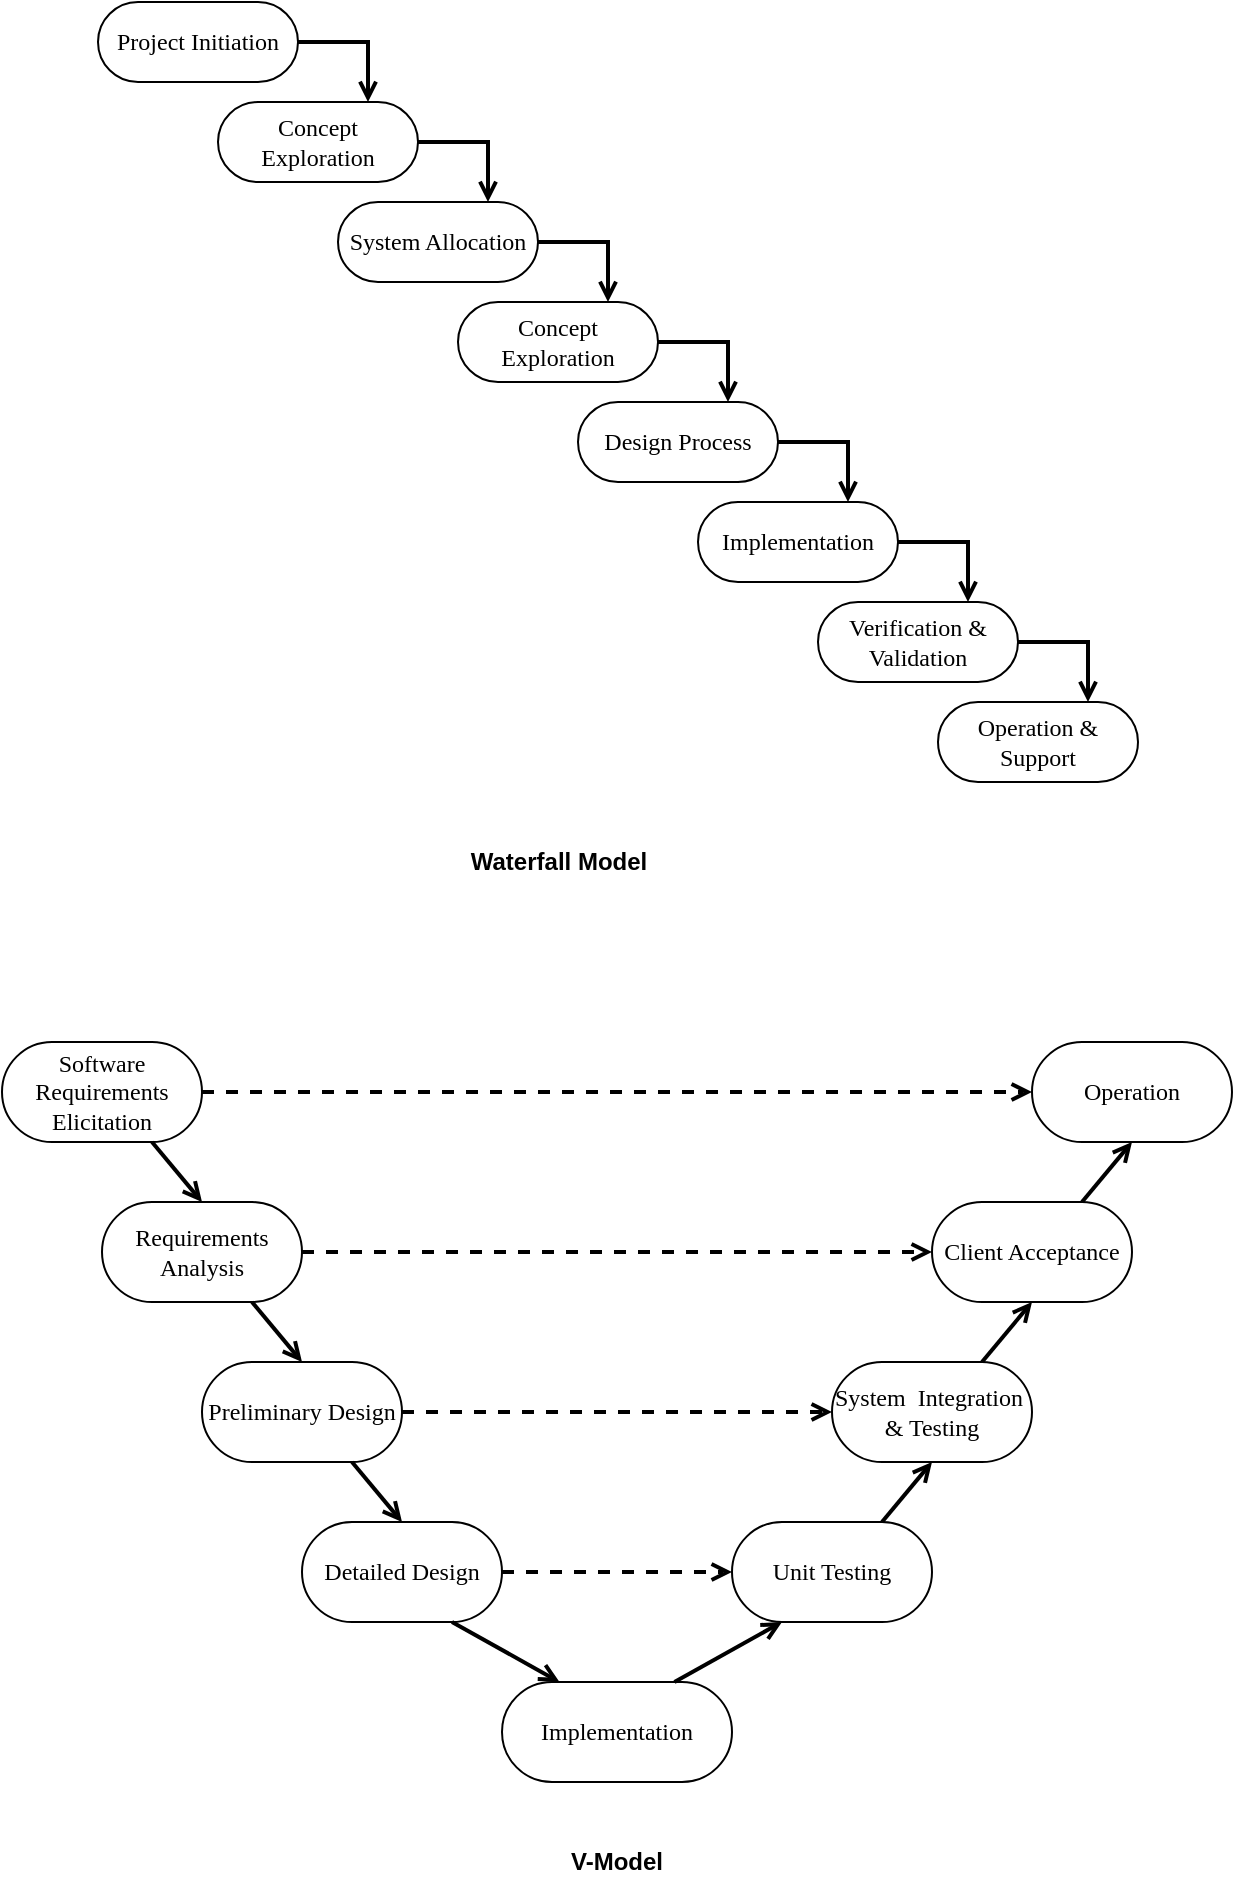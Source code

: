 <mxfile version="10.6.2" type="device"><diagram name="Page-1" id="0783ab3e-0a74-02c8-0abd-f7b4e66b4bec"><mxGraphModel dx="1010" dy="555" grid="1" gridSize="10" guides="1" tooltips="1" connect="1" arrows="1" fold="1" page="1" pageScale="1" pageWidth="850" pageHeight="1100" background="#ffffff" math="0" shadow="0"><root><mxCell id="0"/><mxCell id="1" parent="0"/><mxCell id="YP-_t7i4QJju53D7zNT1-31" value="Waterfall Model" style="text;html=1;strokeColor=none;fillColor=none;align=center;verticalAlign=middle;whiteSpace=wrap;rounded=0;fontStyle=1" vertex="1" parent="1"><mxGeometry x="242.5" y="460" width="305" height="20" as="geometry"/></mxCell><mxCell id="YP-_t7i4QJju53D7zNT1-48" value="" style="group" vertex="1" connectable="0" parent="1"><mxGeometry x="165" y="40" width="520" height="390" as="geometry"/></mxCell><mxCell id="YP-_t7i4QJju53D7zNT1-1" value="Project Initiation" style="rounded=1;whiteSpace=wrap;html=1;shadow=0;comic=0;labelBackgroundColor=none;strokeColor=#000000;strokeWidth=1;fillColor=#ffffff;fontFamily=Verdana;fontSize=12;fontColor=#000000;align=center;arcSize=50;" vertex="1" parent="YP-_t7i4QJju53D7zNT1-48"><mxGeometry width="100" height="40" as="geometry"/></mxCell><mxCell id="YP-_t7i4QJju53D7zNT1-2" value="&lt;div&gt;Concept Exploration&lt;/div&gt;" style="rounded=1;whiteSpace=wrap;html=1;shadow=0;comic=0;labelBackgroundColor=none;strokeColor=#000000;strokeWidth=1;fillColor=#ffffff;fontFamily=Verdana;fontSize=12;fontColor=#000000;align=center;arcSize=50;" vertex="1" parent="YP-_t7i4QJju53D7zNT1-48"><mxGeometry x="60" y="50" width="100" height="40" as="geometry"/></mxCell><mxCell id="YP-_t7i4QJju53D7zNT1-11" style="edgeStyle=orthogonalEdgeStyle;rounded=0;orthogonalLoop=1;jettySize=auto;html=1;exitX=1;exitY=0.5;exitDx=0;exitDy=0;entryX=0.75;entryY=0;entryDx=0;entryDy=0;strokeWidth=2;endArrow=open;endFill=0;" edge="1" parent="YP-_t7i4QJju53D7zNT1-48" source="YP-_t7i4QJju53D7zNT1-1" target="YP-_t7i4QJju53D7zNT1-2"><mxGeometry relative="1" as="geometry"/></mxCell><mxCell id="YP-_t7i4QJju53D7zNT1-14" value="&lt;div&gt;System Allocation&lt;/div&gt;" style="rounded=1;whiteSpace=wrap;html=1;shadow=0;comic=0;labelBackgroundColor=none;strokeColor=#000000;strokeWidth=1;fillColor=#ffffff;fontFamily=Verdana;fontSize=12;fontColor=#000000;align=center;arcSize=50;" vertex="1" parent="YP-_t7i4QJju53D7zNT1-48"><mxGeometry x="120" y="100" width="100" height="40" as="geometry"/></mxCell><mxCell id="YP-_t7i4QJju53D7zNT1-19" style="edgeStyle=orthogonalEdgeStyle;rounded=0;orthogonalLoop=1;jettySize=auto;html=1;exitX=1;exitY=0.5;exitDx=0;exitDy=0;entryX=0.75;entryY=0;entryDx=0;entryDy=0;strokeWidth=2;endArrow=open;endFill=0;" edge="1" parent="YP-_t7i4QJju53D7zNT1-48" source="YP-_t7i4QJju53D7zNT1-2" target="YP-_t7i4QJju53D7zNT1-14"><mxGeometry relative="1" as="geometry"/></mxCell><mxCell id="YP-_t7i4QJju53D7zNT1-15" value="&lt;div&gt;Concept Exploration&lt;/div&gt;" style="rounded=1;whiteSpace=wrap;html=1;shadow=0;comic=0;labelBackgroundColor=none;strokeColor=#000000;strokeWidth=1;fillColor=#ffffff;fontFamily=Verdana;fontSize=12;fontColor=#000000;align=center;arcSize=50;" vertex="1" parent="YP-_t7i4QJju53D7zNT1-48"><mxGeometry x="180" y="150" width="100" height="40" as="geometry"/></mxCell><mxCell id="YP-_t7i4QJju53D7zNT1-13" style="edgeStyle=orthogonalEdgeStyle;rounded=0;orthogonalLoop=1;jettySize=auto;html=1;exitX=1;exitY=0.5;exitDx=0;exitDy=0;entryX=0.75;entryY=0;entryDx=0;entryDy=0;strokeWidth=2;endArrow=open;endFill=0;" edge="1" parent="YP-_t7i4QJju53D7zNT1-48" source="YP-_t7i4QJju53D7zNT1-14" target="YP-_t7i4QJju53D7zNT1-15"><mxGeometry relative="1" as="geometry"/></mxCell><mxCell id="YP-_t7i4QJju53D7zNT1-18" value="Design Process" style="rounded=1;whiteSpace=wrap;html=1;shadow=0;comic=0;labelBackgroundColor=none;strokeColor=#000000;strokeWidth=1;fillColor=#ffffff;fontFamily=Verdana;fontSize=12;fontColor=#000000;align=center;arcSize=50;" vertex="1" parent="YP-_t7i4QJju53D7zNT1-48"><mxGeometry x="240" y="200" width="100" height="40" as="geometry"/></mxCell><mxCell id="YP-_t7i4QJju53D7zNT1-28" style="edgeStyle=orthogonalEdgeStyle;rounded=0;orthogonalLoop=1;jettySize=auto;html=1;exitX=1;exitY=0.5;exitDx=0;exitDy=0;entryX=0.75;entryY=0;entryDx=0;entryDy=0;strokeWidth=2;endArrow=open;endFill=0;" edge="1" parent="YP-_t7i4QJju53D7zNT1-48" source="YP-_t7i4QJju53D7zNT1-15" target="YP-_t7i4QJju53D7zNT1-18"><mxGeometry relative="1" as="geometry"/></mxCell><mxCell id="YP-_t7i4QJju53D7zNT1-23" value="Implementation" style="rounded=1;whiteSpace=wrap;html=1;shadow=0;comic=0;labelBackgroundColor=none;strokeColor=#000000;strokeWidth=1;fillColor=#ffffff;fontFamily=Verdana;fontSize=12;fontColor=#000000;align=center;arcSize=50;" vertex="1" parent="YP-_t7i4QJju53D7zNT1-48"><mxGeometry x="300" y="250" width="100" height="40" as="geometry"/></mxCell><mxCell id="YP-_t7i4QJju53D7zNT1-29" style="edgeStyle=orthogonalEdgeStyle;rounded=0;orthogonalLoop=1;jettySize=auto;html=1;exitX=1;exitY=0.5;exitDx=0;exitDy=0;entryX=0.75;entryY=0;entryDx=0;entryDy=0;strokeWidth=2;endArrow=open;endFill=0;" edge="1" parent="YP-_t7i4QJju53D7zNT1-48" source="YP-_t7i4QJju53D7zNT1-18" target="YP-_t7i4QJju53D7zNT1-23"><mxGeometry relative="1" as="geometry"/></mxCell><mxCell id="YP-_t7i4QJju53D7zNT1-24" value="Verification &amp;amp; Validation" style="rounded=1;whiteSpace=wrap;html=1;shadow=0;comic=0;labelBackgroundColor=none;strokeColor=#000000;strokeWidth=1;fillColor=#ffffff;fontFamily=Verdana;fontSize=12;fontColor=#000000;align=center;arcSize=50;" vertex="1" parent="YP-_t7i4QJju53D7zNT1-48"><mxGeometry x="360" y="300" width="100" height="40" as="geometry"/></mxCell><mxCell id="YP-_t7i4QJju53D7zNT1-22" style="edgeStyle=orthogonalEdgeStyle;rounded=0;orthogonalLoop=1;jettySize=auto;html=1;exitX=1;exitY=0.5;exitDx=0;exitDy=0;entryX=0.75;entryY=0;entryDx=0;entryDy=0;strokeWidth=2;endArrow=open;endFill=0;" edge="1" parent="YP-_t7i4QJju53D7zNT1-48" source="YP-_t7i4QJju53D7zNT1-23" target="YP-_t7i4QJju53D7zNT1-24"><mxGeometry relative="1" as="geometry"/></mxCell><mxCell id="YP-_t7i4QJju53D7zNT1-27" value="Operation &amp;amp; Support" style="rounded=1;whiteSpace=wrap;html=1;shadow=0;comic=0;labelBackgroundColor=none;strokeColor=#000000;strokeWidth=1;fillColor=#ffffff;fontFamily=Verdana;fontSize=12;fontColor=#000000;align=center;arcSize=50;" vertex="1" parent="YP-_t7i4QJju53D7zNT1-48"><mxGeometry x="420" y="350" width="100" height="40" as="geometry"/></mxCell><mxCell id="YP-_t7i4QJju53D7zNT1-30" style="edgeStyle=orthogonalEdgeStyle;rounded=0;orthogonalLoop=1;jettySize=auto;html=1;exitX=1;exitY=0.5;exitDx=0;exitDy=0;entryX=0.75;entryY=0;entryDx=0;entryDy=0;strokeWidth=2;endArrow=open;endFill=0;" edge="1" parent="YP-_t7i4QJju53D7zNT1-48" source="YP-_t7i4QJju53D7zNT1-24" target="YP-_t7i4QJju53D7zNT1-27"><mxGeometry relative="1" as="geometry"/></mxCell><mxCell id="YP-_t7i4QJju53D7zNT1-67" value="&lt;div&gt;V-Model&lt;/div&gt;" style="text;html=1;strokeColor=none;fillColor=none;align=center;verticalAlign=middle;whiteSpace=wrap;rounded=0;fontStyle=1" vertex="1" parent="1"><mxGeometry x="272" y="960" width="305" height="20" as="geometry"/></mxCell><mxCell id="YP-_t7i4QJju53D7zNT1-68" value="" style="group" vertex="1" connectable="0" parent="1"><mxGeometry x="117" y="560" width="615" height="370" as="geometry"/></mxCell><mxCell id="YP-_t7i4QJju53D7zNT1-35" value="Software Requirements Elicitation" style="rounded=1;whiteSpace=wrap;html=1;shadow=0;comic=0;labelBackgroundColor=none;strokeColor=#000000;strokeWidth=1;fillColor=#ffffff;fontFamily=Verdana;fontSize=12;fontColor=#000000;align=center;arcSize=50;" vertex="1" parent="YP-_t7i4QJju53D7zNT1-68"><mxGeometry width="100" height="50" as="geometry"/></mxCell><mxCell id="YP-_t7i4QJju53D7zNT1-36" value="Requirements Analysis" style="rounded=1;whiteSpace=wrap;html=1;shadow=0;comic=0;labelBackgroundColor=none;strokeColor=#000000;strokeWidth=1;fillColor=#ffffff;fontFamily=Verdana;fontSize=12;fontColor=#000000;align=center;arcSize=50;" vertex="1" parent="YP-_t7i4QJju53D7zNT1-68"><mxGeometry x="50" y="80" width="100" height="50" as="geometry"/></mxCell><mxCell id="YP-_t7i4QJju53D7zNT1-57" style="edgeStyle=none;rounded=0;orthogonalLoop=1;jettySize=auto;html=1;exitX=0.75;exitY=1;exitDx=0;exitDy=0;entryX=0.5;entryY=0;entryDx=0;entryDy=0;endArrow=open;endFill=0;strokeWidth=2;" edge="1" parent="YP-_t7i4QJju53D7zNT1-68" source="YP-_t7i4QJju53D7zNT1-35" target="YP-_t7i4QJju53D7zNT1-36"><mxGeometry relative="1" as="geometry"/></mxCell><mxCell id="YP-_t7i4QJju53D7zNT1-38" value="Preliminary Design" style="rounded=1;whiteSpace=wrap;html=1;shadow=0;comic=0;labelBackgroundColor=none;strokeColor=#000000;strokeWidth=1;fillColor=#ffffff;fontFamily=Verdana;fontSize=12;fontColor=#000000;align=center;arcSize=50;" vertex="1" parent="YP-_t7i4QJju53D7zNT1-68"><mxGeometry x="100" y="160" width="100" height="50" as="geometry"/></mxCell><mxCell id="YP-_t7i4QJju53D7zNT1-58" style="edgeStyle=none;rounded=0;orthogonalLoop=1;jettySize=auto;html=1;exitX=0.75;exitY=1;exitDx=0;exitDy=0;entryX=0.5;entryY=0;entryDx=0;entryDy=0;endArrow=open;endFill=0;strokeWidth=2;" edge="1" parent="YP-_t7i4QJju53D7zNT1-68" source="YP-_t7i4QJju53D7zNT1-36" target="YP-_t7i4QJju53D7zNT1-38"><mxGeometry relative="1" as="geometry"/></mxCell><mxCell id="YP-_t7i4QJju53D7zNT1-39" value="Detailed Design" style="rounded=1;whiteSpace=wrap;html=1;shadow=0;comic=0;labelBackgroundColor=none;strokeColor=#000000;strokeWidth=1;fillColor=#ffffff;fontFamily=Verdana;fontSize=12;fontColor=#000000;align=center;arcSize=50;" vertex="1" parent="YP-_t7i4QJju53D7zNT1-68"><mxGeometry x="150" y="240" width="100" height="50" as="geometry"/></mxCell><mxCell id="YP-_t7i4QJju53D7zNT1-59" style="edgeStyle=none;rounded=0;orthogonalLoop=1;jettySize=auto;html=1;exitX=0.75;exitY=1;exitDx=0;exitDy=0;entryX=0.5;entryY=0;entryDx=0;entryDy=0;endArrow=open;endFill=0;strokeWidth=2;" edge="1" parent="YP-_t7i4QJju53D7zNT1-68" source="YP-_t7i4QJju53D7zNT1-38" target="YP-_t7i4QJju53D7zNT1-39"><mxGeometry relative="1" as="geometry"/></mxCell><mxCell id="YP-_t7i4QJju53D7zNT1-40" value="Implementation" style="rounded=1;whiteSpace=wrap;html=1;shadow=0;comic=0;labelBackgroundColor=none;strokeColor=#000000;strokeWidth=1;fillColor=#ffffff;fontFamily=Verdana;fontSize=12;fontColor=#000000;align=center;arcSize=50;" vertex="1" parent="YP-_t7i4QJju53D7zNT1-68"><mxGeometry x="250" y="320" width="115" height="50" as="geometry"/></mxCell><mxCell id="YP-_t7i4QJju53D7zNT1-60" style="edgeStyle=none;rounded=0;orthogonalLoop=1;jettySize=auto;html=1;exitX=0.75;exitY=1;exitDx=0;exitDy=0;entryX=0.25;entryY=0;entryDx=0;entryDy=0;endArrow=open;endFill=0;strokeWidth=2;" edge="1" parent="YP-_t7i4QJju53D7zNT1-68" source="YP-_t7i4QJju53D7zNT1-39" target="YP-_t7i4QJju53D7zNT1-40"><mxGeometry relative="1" as="geometry"/></mxCell><mxCell id="YP-_t7i4QJju53D7zNT1-41" value="Operation" style="rounded=1;whiteSpace=wrap;html=1;shadow=0;comic=0;labelBackgroundColor=none;strokeColor=#000000;strokeWidth=1;fillColor=#ffffff;fontFamily=Verdana;fontSize=12;fontColor=#000000;align=center;arcSize=50;" vertex="1" parent="YP-_t7i4QJju53D7zNT1-68"><mxGeometry x="515" width="100" height="50" as="geometry"/></mxCell><mxCell id="YP-_t7i4QJju53D7zNT1-66" style="edgeStyle=none;rounded=0;orthogonalLoop=1;jettySize=auto;html=1;exitX=1;exitY=0.5;exitDx=0;exitDy=0;entryX=0;entryY=0.5;entryDx=0;entryDy=0;dashed=1;endArrow=open;endFill=0;strokeWidth=2;" edge="1" parent="YP-_t7i4QJju53D7zNT1-68" source="YP-_t7i4QJju53D7zNT1-35" target="YP-_t7i4QJju53D7zNT1-41"><mxGeometry relative="1" as="geometry"/></mxCell><mxCell id="YP-_t7i4QJju53D7zNT1-56" style="edgeStyle=none;rounded=0;orthogonalLoop=1;jettySize=auto;html=1;exitX=0.75;exitY=0;exitDx=0;exitDy=0;entryX=0.5;entryY=1;entryDx=0;entryDy=0;endArrow=open;endFill=0;strokeWidth=2;" edge="1" parent="YP-_t7i4QJju53D7zNT1-68" source="YP-_t7i4QJju53D7zNT1-42" target="YP-_t7i4QJju53D7zNT1-41"><mxGeometry relative="1" as="geometry"/></mxCell><mxCell id="YP-_t7i4QJju53D7zNT1-42" value="Client Acceptance" style="rounded=1;whiteSpace=wrap;html=1;shadow=0;comic=0;labelBackgroundColor=none;strokeColor=#000000;strokeWidth=1;fillColor=#ffffff;fontFamily=Verdana;fontSize=12;fontColor=#000000;align=center;arcSize=50;" vertex="1" parent="YP-_t7i4QJju53D7zNT1-68"><mxGeometry x="465" y="80" width="100" height="50" as="geometry"/></mxCell><mxCell id="YP-_t7i4QJju53D7zNT1-65" style="edgeStyle=none;rounded=0;orthogonalLoop=1;jettySize=auto;html=1;exitX=1;exitY=0.5;exitDx=0;exitDy=0;entryX=0;entryY=0.5;entryDx=0;entryDy=0;dashed=1;endArrow=open;endFill=0;strokeWidth=2;" edge="1" parent="YP-_t7i4QJju53D7zNT1-68" source="YP-_t7i4QJju53D7zNT1-36" target="YP-_t7i4QJju53D7zNT1-42"><mxGeometry relative="1" as="geometry"/></mxCell><mxCell id="YP-_t7i4QJju53D7zNT1-55" style="edgeStyle=none;rounded=0;orthogonalLoop=1;jettySize=auto;html=1;exitX=0.75;exitY=0;exitDx=0;exitDy=0;entryX=0.5;entryY=1;entryDx=0;entryDy=0;endArrow=open;endFill=0;strokeWidth=2;" edge="1" parent="YP-_t7i4QJju53D7zNT1-68" source="YP-_t7i4QJju53D7zNT1-43" target="YP-_t7i4QJju53D7zNT1-42"><mxGeometry relative="1" as="geometry"/></mxCell><mxCell id="YP-_t7i4QJju53D7zNT1-43" value="&lt;div&gt;System&amp;nbsp; Integration&amp;nbsp; &amp;amp; Testing&lt;/div&gt;" style="rounded=1;whiteSpace=wrap;html=1;shadow=0;comic=0;labelBackgroundColor=none;strokeColor=#000000;strokeWidth=1;fillColor=#ffffff;fontFamily=Verdana;fontSize=12;fontColor=#000000;align=center;arcSize=50;" vertex="1" parent="YP-_t7i4QJju53D7zNT1-68"><mxGeometry x="415" y="160" width="100" height="50" as="geometry"/></mxCell><mxCell id="YP-_t7i4QJju53D7zNT1-62" style="edgeStyle=none;rounded=0;orthogonalLoop=1;jettySize=auto;html=1;exitX=1;exitY=0.5;exitDx=0;exitDy=0;entryX=0;entryY=0.5;entryDx=0;entryDy=0;dashed=1;endArrow=open;endFill=0;strokeWidth=2;" edge="1" parent="YP-_t7i4QJju53D7zNT1-68" source="YP-_t7i4QJju53D7zNT1-38" target="YP-_t7i4QJju53D7zNT1-43"><mxGeometry relative="1" as="geometry"/></mxCell><mxCell id="YP-_t7i4QJju53D7zNT1-54" style="edgeStyle=none;rounded=0;orthogonalLoop=1;jettySize=auto;html=1;exitX=0.75;exitY=0;exitDx=0;exitDy=0;entryX=0.5;entryY=1;entryDx=0;entryDy=0;endArrow=open;endFill=0;strokeWidth=2;" edge="1" parent="YP-_t7i4QJju53D7zNT1-68" source="YP-_t7i4QJju53D7zNT1-44" target="YP-_t7i4QJju53D7zNT1-43"><mxGeometry relative="1" as="geometry"/></mxCell><mxCell id="YP-_t7i4QJju53D7zNT1-44" value="Unit Testing" style="rounded=1;whiteSpace=wrap;html=1;shadow=0;comic=0;labelBackgroundColor=none;strokeColor=#000000;strokeWidth=1;fillColor=#ffffff;fontFamily=Verdana;fontSize=12;fontColor=#000000;align=center;arcSize=50;" vertex="1" parent="YP-_t7i4QJju53D7zNT1-68"><mxGeometry x="365" y="240" width="100" height="50" as="geometry"/></mxCell><mxCell id="YP-_t7i4QJju53D7zNT1-61" style="edgeStyle=none;rounded=0;orthogonalLoop=1;jettySize=auto;html=1;exitX=1;exitY=0.5;exitDx=0;exitDy=0;entryX=0;entryY=0.5;entryDx=0;entryDy=0;dashed=1;endArrow=open;endFill=0;strokeWidth=2;" edge="1" parent="YP-_t7i4QJju53D7zNT1-68" source="YP-_t7i4QJju53D7zNT1-39" target="YP-_t7i4QJju53D7zNT1-44"><mxGeometry relative="1" as="geometry"/></mxCell><mxCell id="YP-_t7i4QJju53D7zNT1-53" style="edgeStyle=none;rounded=0;orthogonalLoop=1;jettySize=auto;html=1;exitX=0.75;exitY=0;exitDx=0;exitDy=0;entryX=0.25;entryY=1;entryDx=0;entryDy=0;endArrow=open;endFill=0;strokeWidth=2;" edge="1" parent="YP-_t7i4QJju53D7zNT1-68" source="YP-_t7i4QJju53D7zNT1-40" target="YP-_t7i4QJju53D7zNT1-44"><mxGeometry relative="1" as="geometry"/></mxCell></root></mxGraphModel></diagram></mxfile>